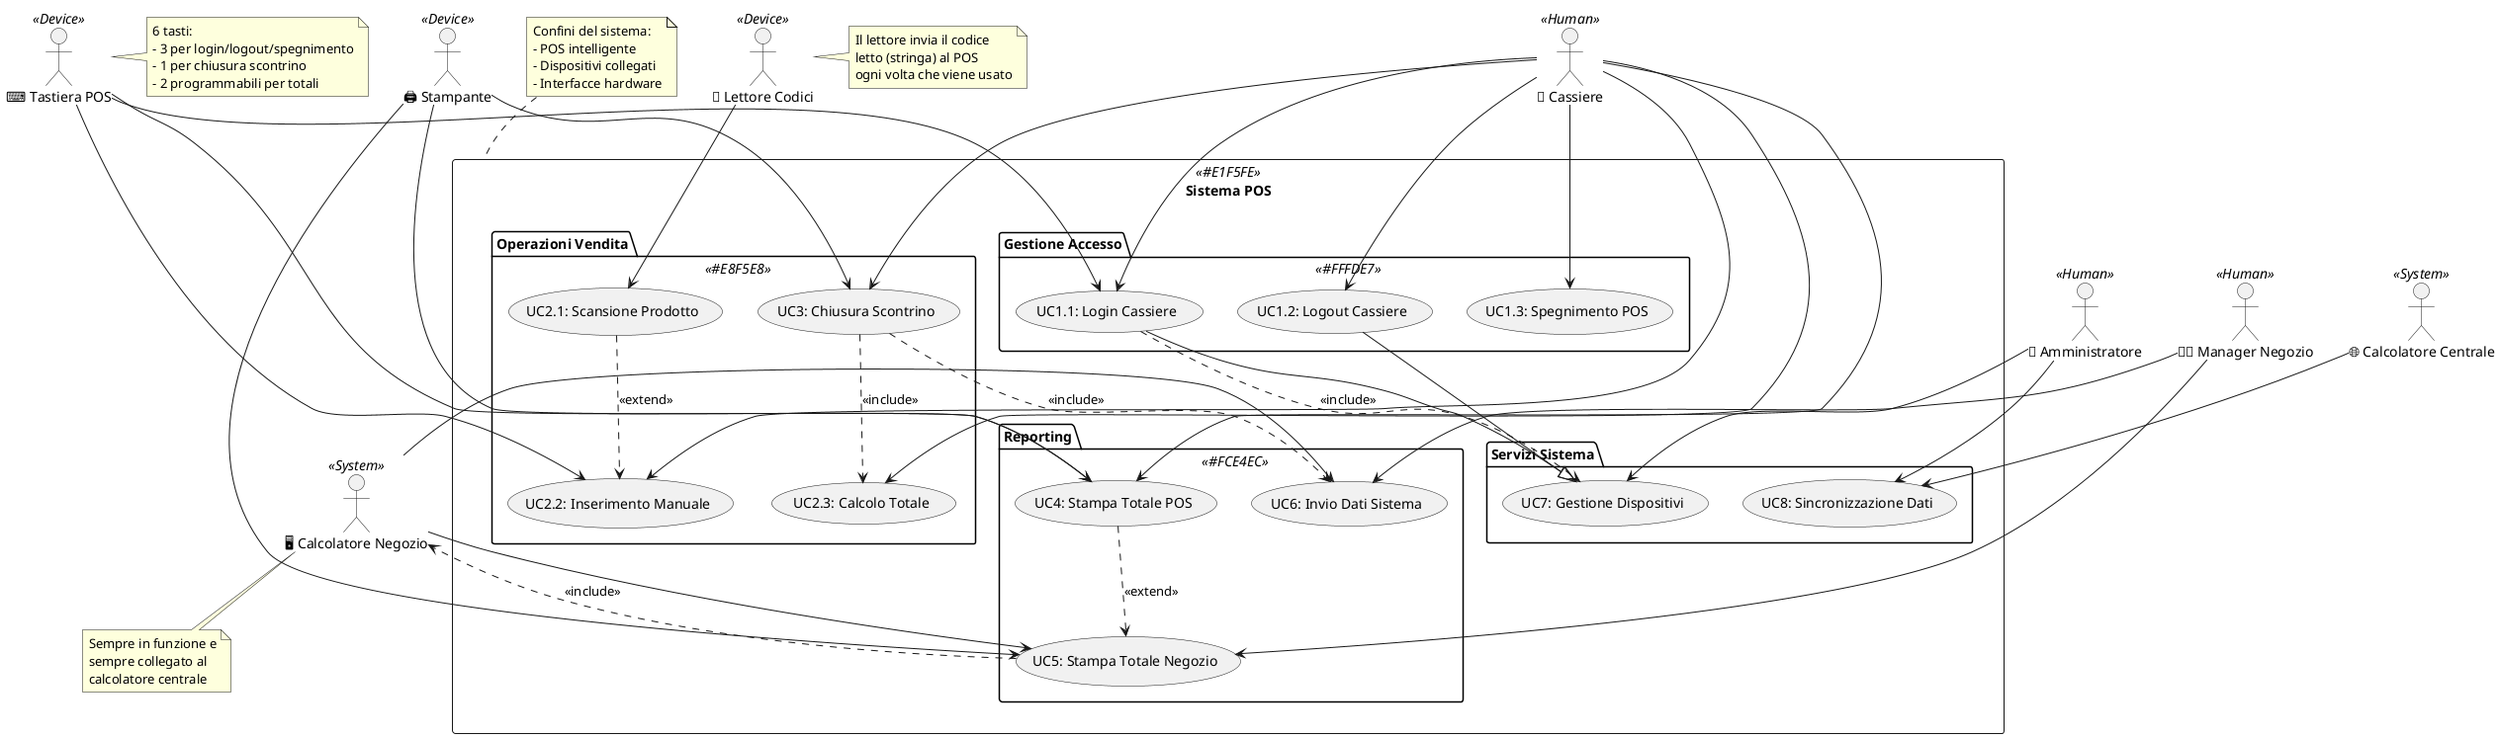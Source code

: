 @startuml "Diagramma Casi d'Uso - Sistema POS"

!define LIGHTBLUE #E1F5FE
!define LIGHTGREEN #E8F5E8
!define LIGHTYELLOW #FFFDE7
!define LIGHTPINK #FCE4EC

' Definizione attori
actor "👤 Cassiere" as Cassiere <<Human>>
actor "👨‍💼 Manager Negozio" as Manager <<Human>>
actor "🔧 Amministratore" as Admin <<Human>>

actor "🖨️ Stampante" as Stampante <<Device>>
actor "📱 Lettore Codici" as Scanner <<Device>>
actor "⌨️ Tastiera POS" as Tastiera <<Device>>

actor "🖥️ Calcolatore Negozio" as CalcNegozio <<System>>
actor "🌐 Calcolatore Centrale" as CalcCentrale <<System>>

' Confini del sistema
rectangle "Sistema POS" <<LIGHTBLUE>> {
    
    ' Casi d'uso di autenticazione
    package "Gestione Accesso" <<LIGHTYELLOW>> {
        usecase "UC1.1: Login Cassiere" as Login
        usecase "UC1.2: Logout Cassiere" as Logout  
        usecase "UC1.3: Spegnimento POS" as Shutdown
    }
    
    ' Casi d'uso operativi
    package "Operazioni Vendita" <<LIGHTGREEN>> {
        usecase "UC2.1: Scansione Prodotto" as Scan
        usecase "UC2.2: Inserimento Manuale" as Manual
        usecase "UC2.3: Calcolo Totale" as CalcTotal
        usecase "UC3: Chiusura Scontrino" as CloseReceipt
    }
    
    ' Casi d'uso reporting
    package "Reporting" <<LIGHTPINK>> {
        usecase "UC4: Stampa Totale POS" as PrintPOSTotal
        usecase "UC5: Stampa Totale Negozio" as PrintStoreTotal
        usecase "UC6: Invio Dati Sistema" as SendData
    }
    
    ' Casi d'uso di sistema
    package "Servizi Sistema" {
        usecase "UC7: Gestione Dispositivi" as ManageDevices
        usecase "UC8: Sincronizzazione Dati" as SyncData
    }
}

' Relazioni attori-casi d'uso

' Cassiere
Cassiere --> Login
Cassiere --> Logout
Cassiere --> Shutdown
Cassiere --> Manual
Cassiere --> CalcTotal
Cassiere --> CloseReceipt
Cassiere --> PrintPOSTotal

' Manager
Manager --> PrintStoreTotal
Manager --> SendData

' Amministratore  
Admin --> ManageDevices
Admin --> SyncData

' Dispositivi
Scanner --> Scan
Stampante --> CloseReceipt
Stampante --> PrintPOSTotal
Stampante --> PrintStoreTotal
Tastiera --> Login
Tastiera --> Manual
Tastiera --> PrintPOSTotal

' Sistemi esterni
CalcNegozio --> SendData
CalcNegozio --> PrintStoreTotal
CalcCentrale --> SyncData

' Relazioni tra casi d'uso

' Include
Login ..> ManageDevices : <<include>>
CloseReceipt ..> CalcTotal : <<include>>
CloseReceipt ..> SendData : <<include>>
PrintStoreTotal ..> CalcNegozio : <<include>>

' Extend  
Scan ..> Manual : <<extend>>
PrintPOSTotal ..> PrintStoreTotal : <<extend>>

' Generalizzazione
Login --|> ManageDevices
Logout --|> ManageDevices

' Note esplicative
note right of Scanner
  Il lettore invia il codice
  letto (stringa) al POS
  ogni volta che viene usato
end note

note right of Tastiera
  6 tasti:
  - 3 per login/logout/spegnimento
  - 1 per chiusura scontrino
  - 2 programmabili per totali
end note

note bottom of CalcNegozio
  Sempre in funzione e
  sempre collegato al
  calcolatore centrale
end note

note top of "Sistema POS"
  Confini del sistema:
  - POS intelligente
  - Dispositivi collegati
  - Interfacce hardware
end note

@enduml 